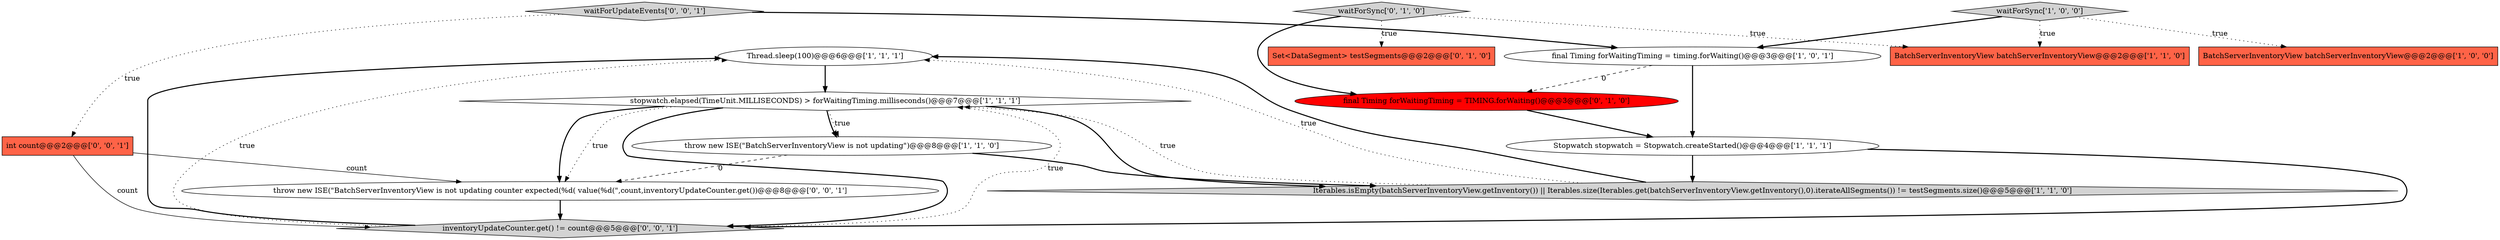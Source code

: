 digraph {
8 [style = filled, label = "Thread.sleep(100)@@@6@@@['1', '1', '1']", fillcolor = white, shape = ellipse image = "AAA0AAABBB1BBB"];
14 [style = filled, label = "throw new ISE(\"BatchServerInventoryView is not updating counter expected(%d( value(%d(\",count,inventoryUpdateCounter.get())@@@8@@@['0', '0', '1']", fillcolor = white, shape = ellipse image = "AAA0AAABBB3BBB"];
3 [style = filled, label = "final Timing forWaitingTiming = timing.forWaiting()@@@3@@@['1', '0', '1']", fillcolor = white, shape = ellipse image = "AAA0AAABBB1BBB"];
11 [style = filled, label = "final Timing forWaitingTiming = TIMING.forWaiting()@@@3@@@['0', '1', '0']", fillcolor = red, shape = ellipse image = "AAA1AAABBB2BBB"];
13 [style = filled, label = "inventoryUpdateCounter.get() != count@@@5@@@['0', '0', '1']", fillcolor = lightgray, shape = diamond image = "AAA0AAABBB3BBB"];
15 [style = filled, label = "int count@@@2@@@['0', '0', '1']", fillcolor = tomato, shape = box image = "AAA0AAABBB3BBB"];
1 [style = filled, label = "Iterables.isEmpty(batchServerInventoryView.getInventory()) || Iterables.size(Iterables.get(batchServerInventoryView.getInventory(),0).iterateAllSegments()) != testSegments.size()@@@5@@@['1', '1', '0']", fillcolor = lightgray, shape = diamond image = "AAA0AAABBB1BBB"];
0 [style = filled, label = "Stopwatch stopwatch = Stopwatch.createStarted()@@@4@@@['1', '1', '1']", fillcolor = white, shape = ellipse image = "AAA0AAABBB1BBB"];
10 [style = filled, label = "waitForSync['0', '1', '0']", fillcolor = lightgray, shape = diamond image = "AAA0AAABBB2BBB"];
12 [style = filled, label = "waitForUpdateEvents['0', '0', '1']", fillcolor = lightgray, shape = diamond image = "AAA0AAABBB3BBB"];
2 [style = filled, label = "BatchServerInventoryView batchServerInventoryView@@@2@@@['1', '0', '0']", fillcolor = tomato, shape = box image = "AAA0AAABBB1BBB"];
7 [style = filled, label = "BatchServerInventoryView batchServerInventoryView@@@2@@@['1', '1', '0']", fillcolor = tomato, shape = box image = "AAA0AAABBB1BBB"];
4 [style = filled, label = "throw new ISE(\"BatchServerInventoryView is not updating\")@@@8@@@['1', '1', '0']", fillcolor = white, shape = ellipse image = "AAA0AAABBB1BBB"];
9 [style = filled, label = "Set<DataSegment> testSegments@@@2@@@['0', '1', '0']", fillcolor = tomato, shape = box image = "AAA0AAABBB2BBB"];
5 [style = filled, label = "waitForSync['1', '0', '0']", fillcolor = lightgray, shape = diamond image = "AAA0AAABBB1BBB"];
6 [style = filled, label = "stopwatch.elapsed(TimeUnit.MILLISECONDS) > forWaitingTiming.milliseconds()@@@7@@@['1', '1', '1']", fillcolor = white, shape = diamond image = "AAA0AAABBB1BBB"];
5->3 [style = bold, label=""];
13->6 [style = dotted, label="true"];
15->13 [style = solid, label="count"];
1->8 [style = bold, label=""];
0->13 [style = bold, label=""];
12->15 [style = dotted, label="true"];
8->6 [style = bold, label=""];
15->14 [style = solid, label="count"];
10->9 [style = dotted, label="true"];
3->0 [style = bold, label=""];
6->14 [style = bold, label=""];
6->1 [style = bold, label=""];
6->4 [style = bold, label=""];
6->14 [style = dotted, label="true"];
11->0 [style = bold, label=""];
6->4 [style = dotted, label="true"];
13->8 [style = dotted, label="true"];
5->7 [style = dotted, label="true"];
0->1 [style = bold, label=""];
6->13 [style = bold, label=""];
1->8 [style = dotted, label="true"];
1->6 [style = dotted, label="true"];
4->14 [style = dashed, label="0"];
4->1 [style = bold, label=""];
12->3 [style = bold, label=""];
14->13 [style = bold, label=""];
13->8 [style = bold, label=""];
10->7 [style = dotted, label="true"];
3->11 [style = dashed, label="0"];
5->2 [style = dotted, label="true"];
10->11 [style = bold, label=""];
}
